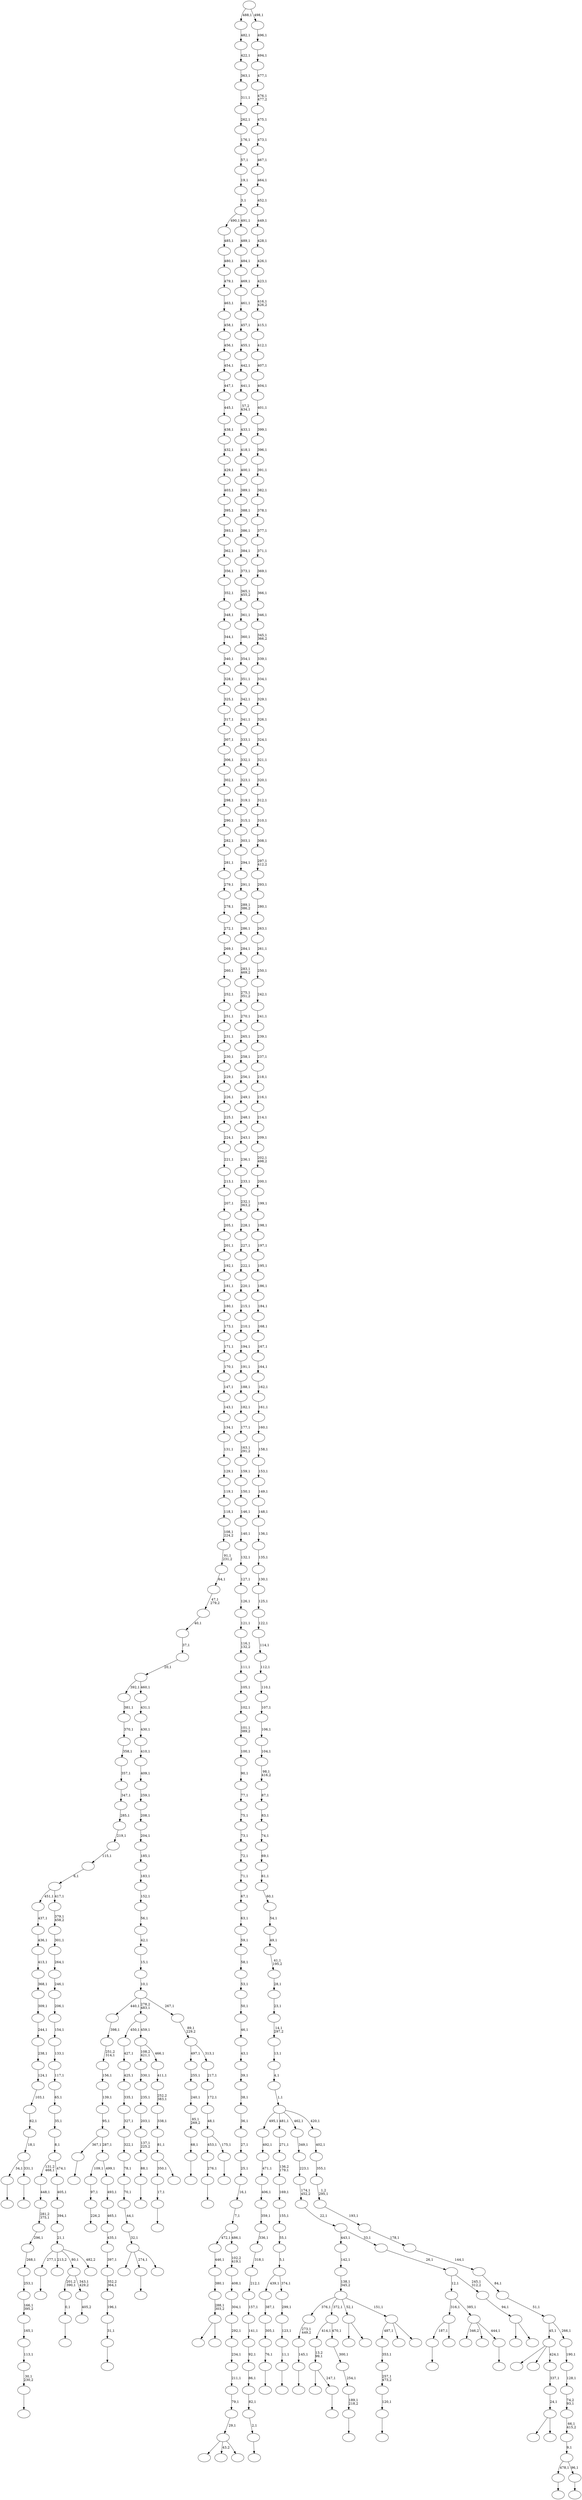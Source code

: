 digraph T {
	550 [label=""]
	549 [label=""]
	548 [label=""]
	547 [label=""]
	546 [label=""]
	545 [label=""]
	544 [label=""]
	543 [label=""]
	542 [label=""]
	541 [label=""]
	540 [label=""]
	539 [label=""]
	538 [label=""]
	537 [label=""]
	536 [label=""]
	535 [label=""]
	534 [label=""]
	533 [label=""]
	532 [label=""]
	531 [label=""]
	530 [label=""]
	529 [label=""]
	528 [label=""]
	527 [label=""]
	526 [label=""]
	525 [label=""]
	524 [label=""]
	523 [label=""]
	522 [label=""]
	521 [label=""]
	520 [label=""]
	519 [label=""]
	518 [label=""]
	517 [label=""]
	516 [label=""]
	515 [label=""]
	514 [label=""]
	513 [label=""]
	512 [label=""]
	511 [label=""]
	510 [label=""]
	509 [label=""]
	508 [label=""]
	507 [label=""]
	506 [label=""]
	505 [label=""]
	504 [label=""]
	503 [label=""]
	502 [label=""]
	501 [label=""]
	500 [label=""]
	499 [label=""]
	498 [label=""]
	497 [label=""]
	496 [label=""]
	495 [label=""]
	494 [label=""]
	493 [label=""]
	492 [label=""]
	491 [label=""]
	490 [label=""]
	489 [label=""]
	488 [label=""]
	487 [label=""]
	486 [label=""]
	485 [label=""]
	484 [label=""]
	483 [label=""]
	482 [label=""]
	481 [label=""]
	480 [label=""]
	479 [label=""]
	478 [label=""]
	477 [label=""]
	476 [label=""]
	475 [label=""]
	474 [label=""]
	473 [label=""]
	472 [label=""]
	471 [label=""]
	470 [label=""]
	469 [label=""]
	468 [label=""]
	467 [label=""]
	466 [label=""]
	465 [label=""]
	464 [label=""]
	463 [label=""]
	462 [label=""]
	461 [label=""]
	460 [label=""]
	459 [label=""]
	458 [label=""]
	457 [label=""]
	456 [label=""]
	455 [label=""]
	454 [label=""]
	453 [label=""]
	452 [label=""]
	451 [label=""]
	450 [label=""]
	449 [label=""]
	448 [label=""]
	447 [label=""]
	446 [label=""]
	445 [label=""]
	444 [label=""]
	443 [label=""]
	442 [label=""]
	441 [label=""]
	440 [label=""]
	439 [label=""]
	438 [label=""]
	437 [label=""]
	436 [label=""]
	435 [label=""]
	434 [label=""]
	433 [label=""]
	432 [label=""]
	431 [label=""]
	430 [label=""]
	429 [label=""]
	428 [label=""]
	427 [label=""]
	426 [label=""]
	425 [label=""]
	424 [label=""]
	423 [label=""]
	422 [label=""]
	421 [label=""]
	420 [label=""]
	419 [label=""]
	418 [label=""]
	417 [label=""]
	416 [label=""]
	415 [label=""]
	414 [label=""]
	413 [label=""]
	412 [label=""]
	411 [label=""]
	410 [label=""]
	409 [label=""]
	408 [label=""]
	407 [label=""]
	406 [label=""]
	405 [label=""]
	404 [label=""]
	403 [label=""]
	402 [label=""]
	401 [label=""]
	400 [label=""]
	399 [label=""]
	398 [label=""]
	397 [label=""]
	396 [label=""]
	395 [label=""]
	394 [label=""]
	393 [label=""]
	392 [label=""]
	391 [label=""]
	390 [label=""]
	389 [label=""]
	388 [label=""]
	387 [label=""]
	386 [label=""]
	385 [label=""]
	384 [label=""]
	383 [label=""]
	382 [label=""]
	381 [label=""]
	380 [label=""]
	379 [label=""]
	378 [label=""]
	377 [label=""]
	376 [label=""]
	375 [label=""]
	374 [label=""]
	373 [label=""]
	372 [label=""]
	371 [label=""]
	370 [label=""]
	369 [label=""]
	368 [label=""]
	367 [label=""]
	366 [label=""]
	365 [label=""]
	364 [label=""]
	363 [label=""]
	362 [label=""]
	361 [label=""]
	360 [label=""]
	359 [label=""]
	358 [label=""]
	357 [label=""]
	356 [label=""]
	355 [label=""]
	354 [label=""]
	353 [label=""]
	352 [label=""]
	351 [label=""]
	350 [label=""]
	349 [label=""]
	348 [label=""]
	347 [label=""]
	346 [label=""]
	345 [label=""]
	344 [label=""]
	343 [label=""]
	342 [label=""]
	341 [label=""]
	340 [label=""]
	339 [label=""]
	338 [label=""]
	337 [label=""]
	336 [label=""]
	335 [label=""]
	334 [label=""]
	333 [label=""]
	332 [label=""]
	331 [label=""]
	330 [label=""]
	329 [label=""]
	328 [label=""]
	327 [label=""]
	326 [label=""]
	325 [label=""]
	324 [label=""]
	323 [label=""]
	322 [label=""]
	321 [label=""]
	320 [label=""]
	319 [label=""]
	318 [label=""]
	317 [label=""]
	316 [label=""]
	315 [label=""]
	314 [label=""]
	313 [label=""]
	312 [label=""]
	311 [label=""]
	310 [label=""]
	309 [label=""]
	308 [label=""]
	307 [label=""]
	306 [label=""]
	305 [label=""]
	304 [label=""]
	303 [label=""]
	302 [label=""]
	301 [label=""]
	300 [label=""]
	299 [label=""]
	298 [label=""]
	297 [label=""]
	296 [label=""]
	295 [label=""]
	294 [label=""]
	293 [label=""]
	292 [label=""]
	291 [label=""]
	290 [label=""]
	289 [label=""]
	288 [label=""]
	287 [label=""]
	286 [label=""]
	285 [label=""]
	284 [label=""]
	283 [label=""]
	282 [label=""]
	281 [label=""]
	280 [label=""]
	279 [label=""]
	278 [label=""]
	277 [label=""]
	276 [label=""]
	275 [label=""]
	274 [label=""]
	273 [label=""]
	272 [label=""]
	271 [label=""]
	270 [label=""]
	269 [label=""]
	268 [label=""]
	267 [label=""]
	266 [label=""]
	265 [label=""]
	264 [label=""]
	263 [label=""]
	262 [label=""]
	261 [label=""]
	260 [label=""]
	259 [label=""]
	258 [label=""]
	257 [label=""]
	256 [label=""]
	255 [label=""]
	254 [label=""]
	253 [label=""]
	252 [label=""]
	251 [label=""]
	250 [label=""]
	249 [label=""]
	248 [label=""]
	247 [label=""]
	246 [label=""]
	245 [label=""]
	244 [label=""]
	243 [label=""]
	242 [label=""]
	241 [label=""]
	240 [label=""]
	239 [label=""]
	238 [label=""]
	237 [label=""]
	236 [label=""]
	235 [label=""]
	234 [label=""]
	233 [label=""]
	232 [label=""]
	231 [label=""]
	230 [label=""]
	229 [label=""]
	228 [label=""]
	227 [label=""]
	226 [label=""]
	225 [label=""]
	224 [label=""]
	223 [label=""]
	222 [label=""]
	221 [label=""]
	220 [label=""]
	219 [label=""]
	218 [label=""]
	217 [label=""]
	216 [label=""]
	215 [label=""]
	214 [label=""]
	213 [label=""]
	212 [label=""]
	211 [label=""]
	210 [label=""]
	209 [label=""]
	208 [label=""]
	207 [label=""]
	206 [label=""]
	205 [label=""]
	204 [label=""]
	203 [label=""]
	202 [label=""]
	201 [label=""]
	200 [label=""]
	199 [label=""]
	198 [label=""]
	197 [label=""]
	196 [label=""]
	195 [label=""]
	194 [label=""]
	193 [label=""]
	192 [label=""]
	191 [label=""]
	190 [label=""]
	189 [label=""]
	188 [label=""]
	187 [label=""]
	186 [label=""]
	185 [label=""]
	184 [label=""]
	183 [label=""]
	182 [label=""]
	181 [label=""]
	180 [label=""]
	179 [label=""]
	178 [label=""]
	177 [label=""]
	176 [label=""]
	175 [label=""]
	174 [label=""]
	173 [label=""]
	172 [label=""]
	171 [label=""]
	170 [label=""]
	169 [label=""]
	168 [label=""]
	167 [label=""]
	166 [label=""]
	165 [label=""]
	164 [label=""]
	163 [label=""]
	162 [label=""]
	161 [label=""]
	160 [label=""]
	159 [label=""]
	158 [label=""]
	157 [label=""]
	156 [label=""]
	155 [label=""]
	154 [label=""]
	153 [label=""]
	152 [label=""]
	151 [label=""]
	150 [label=""]
	149 [label=""]
	148 [label=""]
	147 [label=""]
	146 [label=""]
	145 [label=""]
	144 [label=""]
	143 [label=""]
	142 [label=""]
	141 [label=""]
	140 [label=""]
	139 [label=""]
	138 [label=""]
	137 [label=""]
	136 [label=""]
	135 [label=""]
	134 [label=""]
	133 [label=""]
	132 [label=""]
	131 [label=""]
	130 [label=""]
	129 [label=""]
	128 [label=""]
	127 [label=""]
	126 [label=""]
	125 [label=""]
	124 [label=""]
	123 [label=""]
	122 [label=""]
	121 [label=""]
	120 [label=""]
	119 [label=""]
	118 [label=""]
	117 [label=""]
	116 [label=""]
	115 [label=""]
	114 [label=""]
	113 [label=""]
	112 [label=""]
	111 [label=""]
	110 [label=""]
	109 [label=""]
	108 [label=""]
	107 [label=""]
	106 [label=""]
	105 [label=""]
	104 [label=""]
	103 [label=""]
	102 [label=""]
	101 [label=""]
	100 [label=""]
	99 [label=""]
	98 [label=""]
	97 [label=""]
	96 [label=""]
	95 [label=""]
	94 [label=""]
	93 [label=""]
	92 [label=""]
	91 [label=""]
	90 [label=""]
	89 [label=""]
	88 [label=""]
	87 [label=""]
	86 [label=""]
	85 [label=""]
	84 [label=""]
	83 [label=""]
	82 [label=""]
	81 [label=""]
	80 [label=""]
	79 [label=""]
	78 [label=""]
	77 [label=""]
	76 [label=""]
	75 [label=""]
	74 [label=""]
	73 [label=""]
	72 [label=""]
	71 [label=""]
	70 [label=""]
	69 [label=""]
	68 [label=""]
	67 [label=""]
	66 [label=""]
	65 [label=""]
	64 [label=""]
	63 [label=""]
	62 [label=""]
	61 [label=""]
	60 [label=""]
	59 [label=""]
	58 [label=""]
	57 [label=""]
	56 [label=""]
	55 [label=""]
	54 [label=""]
	53 [label=""]
	52 [label=""]
	51 [label=""]
	50 [label=""]
	49 [label=""]
	48 [label=""]
	47 [label=""]
	46 [label=""]
	45 [label=""]
	44 [label=""]
	43 [label=""]
	42 [label=""]
	41 [label=""]
	40 [label=""]
	39 [label=""]
	38 [label=""]
	37 [label=""]
	36 [label=""]
	35 [label=""]
	34 [label=""]
	33 [label=""]
	32 [label=""]
	31 [label=""]
	30 [label=""]
	29 [label=""]
	28 [label=""]
	27 [label=""]
	26 [label=""]
	25 [label=""]
	24 [label=""]
	23 [label=""]
	22 [label=""]
	21 [label=""]
	20 [label=""]
	19 [label=""]
	18 [label=""]
	17 [label=""]
	16 [label=""]
	15 [label=""]
	14 [label=""]
	13 [label=""]
	12 [label=""]
	11 [label=""]
	10 [label=""]
	9 [label=""]
	8 [label=""]
	7 [label=""]
	6 [label=""]
	5 [label=""]
	4 [label=""]
	3 [label=""]
	2 [label=""]
	1 [label=""]
	0 [label=""]
	549 -> 550 [label=""]
	548 -> 549 [label="88,1"]
	547 -> 548 [label="137,1\n225,2"]
	546 -> 547 [label="203,1"]
	545 -> 546 [label="235,1"]
	544 -> 545 [label="330,1"]
	542 -> 543 [label=""]
	538 -> 542 [label="187,1"]
	538 -> 539 [label=""]
	536 -> 537 [label=""]
	535 -> 536 [label="120,1"]
	534 -> 535 [label="257,1\n473,2"]
	533 -> 534 [label="353,1"]
	530 -> 531 [label=""]
	529 -> 530 [label="30,1\n230,2"]
	528 -> 529 [label="113,1"]
	527 -> 528 [label="165,1"]
	526 -> 527 [label="166,1\n395,2"]
	525 -> 526 [label="253,1"]
	524 -> 525 [label="268,1"]
	523 -> 524 [label="296,1"]
	522 -> 523 [label="281,2\n375,1"]
	521 -> 522 [label="448,1"]
	519 -> 520 [label=""]
	518 -> 519 [label="2,1"]
	517 -> 518 [label="82,1"]
	516 -> 517 [label="86,1"]
	515 -> 516 [label="92,1"]
	514 -> 515 [label="141,1"]
	513 -> 514 [label="157,1"]
	512 -> 513 [label="212,1"]
	511 -> 512 [label="318,1"]
	510 -> 511 [label="336,1"]
	509 -> 510 [label="359,1"]
	508 -> 509 [label="406,1"]
	507 -> 508 [label="471,1"]
	506 -> 507 [label="492,1"]
	504 -> 505 [label="226,2"]
	503 -> 504 [label="97,1"]
	500 -> 501 [label=""]
	498 -> 499 [label=""]
	496 -> 497 [label=""]
	495 -> 496 [label="76,1"]
	494 -> 495 [label="305,1"]
	493 -> 494 [label="387,1"]
	490 -> 491 [label=""]
	488 -> 489 [label=""]
	487 -> 488 [label="145,1"]
	486 -> 487 [label="273,1\n449,2"]
	482 -> 502 [label=""]
	482 -> 498 [label="274,1"]
	482 -> 483 [label=""]
	481 -> 482 [label="32,1"]
	480 -> 481 [label="44,1"]
	479 -> 480 [label="70,1"]
	478 -> 479 [label="78,1"]
	477 -> 478 [label="322,1"]
	476 -> 477 [label="327,1"]
	475 -> 476 [label="335,1"]
	474 -> 475 [label="425,1"]
	473 -> 474 [label="427,1"]
	470 -> 471 [label=""]
	469 -> 470 [label="68,1"]
	468 -> 469 [label="85,1\n269,2"]
	467 -> 468 [label="240,1"]
	466 -> 467 [label="255,1"]
	464 -> 465 [label=""]
	462 -> 463 [label=""]
	460 -> 485 [label=""]
	460 -> 461 [label=""]
	459 -> 460 [label="24,1"]
	458 -> 459 [label="337,1"]
	457 -> 532 [label=""]
	457 -> 492 [label=""]
	457 -> 458 [label="424,1"]
	455 -> 456 [label=""]
	454 -> 541 [label=""]
	454 -> 455 [label="247,1"]
	453 -> 454 [label="13,2\n99,1"]
	451 -> 452 [label=""]
	450 -> 451 [label="17,1"]
	448 -> 449 [label=""]
	447 -> 448 [label="31,1"]
	446 -> 447 [label="196,1"]
	445 -> 446 [label="352,2\n364,1"]
	444 -> 445 [label="397,1"]
	443 -> 444 [label="435,1"]
	442 -> 443 [label="465,1"]
	441 -> 442 [label="493,1"]
	440 -> 503 [label="109,1"]
	440 -> 441 [label="499,1"]
	439 -> 490 [label="367,1"]
	439 -> 440 [label="287,1"]
	438 -> 439 [label="95,1"]
	437 -> 438 [label="139,1"]
	436 -> 437 [label="156,1"]
	435 -> 436 [label="251,2\n314,1"]
	434 -> 435 [label="398,1"]
	430 -> 431 [label=""]
	429 -> 430 [label="11,1"]
	428 -> 429 [label="123,1"]
	427 -> 428 [label="299,1"]
	426 -> 493 [label="439,1"]
	426 -> 427 [label="374,1"]
	425 -> 426 [label="5,1"]
	424 -> 425 [label="55,1"]
	423 -> 424 [label="155,1"]
	422 -> 423 [label="169,1"]
	421 -> 422 [label="136,2\n179,1"]
	420 -> 421 [label="271,1"]
	417 -> 450 [label="350,1"]
	417 -> 418 [label=""]
	416 -> 417 [label="81,1"]
	415 -> 416 [label="338,1"]
	414 -> 415 [label="252,2\n383,1"]
	413 -> 414 [label="411,1"]
	412 -> 544 [label="108,2\n421,1"]
	412 -> 413 [label="466,1"]
	411 -> 473 [label="450,1"]
	411 -> 412 [label="459,1"]
	408 -> 409 [label=""]
	407 -> 408 [label="276,1"]
	404 -> 405 [label=""]
	403 -> 404 [label="189,1\n218,2"]
	402 -> 403 [label="254,1"]
	401 -> 402 [label="300,1"]
	400 -> 453 [label="414,1"]
	400 -> 401 [label="470,1"]
	397 -> 398 [label=""]
	396 -> 397 [label="0,1"]
	394 -> 433 [label=""]
	394 -> 395 [label=""]
	392 -> 393 [label=""]
	391 -> 462 [label="34,1"]
	391 -> 392 [label="331,1"]
	390 -> 391 [label="18,1"]
	389 -> 390 [label="62,1"]
	388 -> 389 [label="103,1"]
	387 -> 388 [label="124,1"]
	386 -> 387 [label="238,1"]
	385 -> 386 [label="244,1"]
	384 -> 385 [label="309,1"]
	383 -> 384 [label="368,1"]
	382 -> 383 [label="413,1"]
	381 -> 382 [label="436,1"]
	380 -> 381 [label="437,1"]
	378 -> 379 [label=""]
	377 -> 484 [label="346,2"]
	377 -> 419 [label=""]
	377 -> 378 [label="444,1"]
	376 -> 538 [label="316,1"]
	376 -> 377 [label="385,1"]
	374 -> 375 [label="405,2"]
	373 -> 396 [label="201,2\n390,1"]
	373 -> 374 [label="343,1\n429,2"]
	371 -> 540 [label=""]
	371 -> 372 [label=""]
	370 -> 371 [label="288,1\n303,2"]
	369 -> 370 [label="380,1"]
	368 -> 369 [label="446,1"]
	366 -> 500 [label="277,1"]
	366 -> 410 [label="213,2"]
	366 -> 373 [label="80,1"]
	366 -> 367 [label="482,2"]
	365 -> 366 [label="21,1"]
	364 -> 365 [label="394,1"]
	363 -> 364 [label="405,1"]
	362 -> 521 [label="131,2\n468,1"]
	362 -> 363 [label="474,1"]
	361 -> 362 [label="8,1"]
	360 -> 361 [label="35,1"]
	359 -> 360 [label="65,1"]
	358 -> 359 [label="117,1"]
	357 -> 358 [label="133,1"]
	356 -> 357 [label="154,1"]
	355 -> 356 [label="206,1"]
	354 -> 355 [label="246,1"]
	353 -> 354 [label="264,1"]
	352 -> 353 [label="301,1"]
	351 -> 352 [label="379,1\n458,2"]
	350 -> 380 [label="451,1"]
	350 -> 351 [label="417,1"]
	349 -> 350 [label="6,1"]
	348 -> 349 [label="115,1"]
	347 -> 348 [label="219,1"]
	346 -> 347 [label="285,1"]
	345 -> 346 [label="347,1"]
	344 -> 345 [label="357,1"]
	343 -> 344 [label="358,1"]
	342 -> 343 [label="370,1"]
	341 -> 342 [label="381,1"]
	339 -> 533 [label="487,1"]
	339 -> 399 [label=""]
	339 -> 340 [label=""]
	338 -> 486 [label="376,1"]
	338 -> 400 [label="372,1"]
	338 -> 394 [label="52,1"]
	338 -> 339 [label="151,1"]
	337 -> 338 [label="138,1\n345,2"]
	336 -> 337 [label="142,1"]
	334 -> 406 [label=""]
	334 -> 335 [label=""]
	333 -> 334 [label="94,1"]
	332 -> 376 [label="12,1"]
	332 -> 333 [label="245,1\n312,2"]
	331 -> 332 [label="26,1"]
	330 -> 336 [label="443,1"]
	330 -> 331 [label="33,1"]
	329 -> 330 [label="22,1"]
	328 -> 329 [label="174,1\n452,2"]
	327 -> 328 [label="223,1"]
	326 -> 327 [label="349,1"]
	324 -> 325 [label=""]
	323 -> 407 [label="453,1"]
	323 -> 324 [label="175,1"]
	322 -> 323 [label="48,1"]
	321 -> 322 [label="172,1"]
	320 -> 321 [label="217,1"]
	319 -> 466 [label="497,1"]
	319 -> 320 [label="313,1"]
	318 -> 319 [label="89,1\n229,2"]
	317 -> 434 [label="440,1"]
	317 -> 411 [label="278,2\n483,1"]
	317 -> 318 [label="267,1"]
	316 -> 317 [label="10,1"]
	315 -> 316 [label="15,1"]
	314 -> 315 [label="42,1"]
	313 -> 314 [label="56,1"]
	312 -> 313 [label="152,1"]
	311 -> 312 [label="183,1"]
	310 -> 311 [label="185,1"]
	309 -> 310 [label="204,1"]
	308 -> 309 [label="208,1"]
	307 -> 308 [label="259,1"]
	306 -> 307 [label="409,1"]
	305 -> 306 [label="410,1"]
	304 -> 305 [label="430,1"]
	303 -> 304 [label="431,1"]
	302 -> 341 [label="392,1"]
	302 -> 303 [label="460,1"]
	301 -> 302 [label="20,1"]
	300 -> 301 [label="37,1"]
	299 -> 300 [label="40,1"]
	298 -> 299 [label="47,1\n279,2"]
	297 -> 298 [label="64,1"]
	296 -> 297 [label="91,1\n231,2"]
	295 -> 296 [label="108,1\n224,2"]
	294 -> 295 [label="118,1"]
	293 -> 294 [label="119,1"]
	292 -> 293 [label="129,1"]
	291 -> 292 [label="131,1"]
	290 -> 291 [label="134,1"]
	289 -> 290 [label="143,1"]
	288 -> 289 [label="147,1"]
	287 -> 288 [label="170,1"]
	286 -> 287 [label="171,1"]
	285 -> 286 [label="173,1"]
	284 -> 285 [label="180,1"]
	283 -> 284 [label="181,1"]
	282 -> 283 [label="192,1"]
	281 -> 282 [label="201,1"]
	280 -> 281 [label="205,1"]
	279 -> 280 [label="207,1"]
	278 -> 279 [label="213,1"]
	277 -> 278 [label="221,1"]
	276 -> 277 [label="224,1"]
	275 -> 276 [label="225,1"]
	274 -> 275 [label="226,1"]
	273 -> 274 [label="229,1"]
	272 -> 273 [label="230,1"]
	271 -> 272 [label="231,1"]
	270 -> 271 [label="251,1"]
	269 -> 270 [label="252,1"]
	268 -> 269 [label="260,1"]
	267 -> 268 [label="269,1"]
	266 -> 267 [label="272,1"]
	265 -> 266 [label="278,1"]
	264 -> 265 [label="279,1"]
	263 -> 264 [label="281,1"]
	262 -> 263 [label="282,1"]
	261 -> 262 [label="290,1"]
	260 -> 261 [label="298,1"]
	259 -> 260 [label="302,1"]
	258 -> 259 [label="306,1"]
	257 -> 258 [label="307,1"]
	256 -> 257 [label="317,1"]
	255 -> 256 [label="325,1"]
	254 -> 255 [label="328,1"]
	253 -> 254 [label="340,1"]
	252 -> 253 [label="344,1"]
	251 -> 252 [label="348,1"]
	250 -> 251 [label="352,1"]
	249 -> 250 [label="356,1"]
	248 -> 249 [label="362,1"]
	247 -> 248 [label="393,1"]
	246 -> 247 [label="395,1"]
	245 -> 246 [label="403,1"]
	244 -> 245 [label="429,1"]
	243 -> 244 [label="432,1"]
	242 -> 243 [label="438,1"]
	241 -> 242 [label="445,1"]
	240 -> 241 [label="447,1"]
	239 -> 240 [label="454,1"]
	238 -> 239 [label="456,1"]
	237 -> 238 [label="458,1"]
	236 -> 237 [label="463,1"]
	235 -> 236 [label="479,1"]
	234 -> 235 [label="480,1"]
	233 -> 234 [label="485,1"]
	231 -> 472 [label=""]
	231 -> 432 [label="43,2"]
	231 -> 232 [label=""]
	230 -> 231 [label="29,1"]
	229 -> 230 [label="79,1"]
	228 -> 229 [label="211,1"]
	227 -> 228 [label="234,1"]
	226 -> 227 [label="292,1"]
	225 -> 226 [label="304,1"]
	224 -> 225 [label="408,1"]
	223 -> 224 [label="102,2\n419,1"]
	222 -> 368 [label="472,1"]
	222 -> 223 [label="486,1"]
	221 -> 222 [label="7,1"]
	220 -> 221 [label="16,1"]
	219 -> 220 [label="25,1"]
	218 -> 219 [label="27,1"]
	217 -> 218 [label="36,1"]
	216 -> 217 [label="38,1"]
	215 -> 216 [label="39,1"]
	214 -> 215 [label="43,1"]
	213 -> 214 [label="46,1"]
	212 -> 213 [label="50,1"]
	211 -> 212 [label="53,1"]
	210 -> 211 [label="58,1"]
	209 -> 210 [label="59,1"]
	208 -> 209 [label="63,1"]
	207 -> 208 [label="67,1"]
	206 -> 207 [label="71,1"]
	205 -> 206 [label="72,1"]
	204 -> 205 [label="73,1"]
	203 -> 204 [label="75,1"]
	202 -> 203 [label="77,1"]
	201 -> 202 [label="90,1"]
	200 -> 201 [label="100,1"]
	199 -> 200 [label="101,1\n389,2"]
	198 -> 199 [label="102,1"]
	197 -> 198 [label="105,1"]
	196 -> 197 [label="111,1"]
	195 -> 196 [label="116,1\n132,2"]
	194 -> 195 [label="121,1"]
	193 -> 194 [label="126,1"]
	192 -> 193 [label="127,1"]
	191 -> 192 [label="132,1"]
	190 -> 191 [label="140,1"]
	189 -> 190 [label="146,1"]
	188 -> 189 [label="150,1"]
	187 -> 188 [label="159,1"]
	186 -> 187 [label="163,1\n291,2"]
	185 -> 186 [label="177,1"]
	184 -> 185 [label="182,1"]
	183 -> 184 [label="188,1"]
	182 -> 183 [label="191,1"]
	181 -> 182 [label="194,1"]
	180 -> 181 [label="210,1"]
	179 -> 180 [label="215,1"]
	178 -> 179 [label="220,1"]
	177 -> 178 [label="222,1"]
	176 -> 177 [label="227,1"]
	175 -> 176 [label="228,1"]
	174 -> 175 [label="232,1\n363,2"]
	173 -> 174 [label="233,1"]
	172 -> 173 [label="236,1"]
	171 -> 172 [label="243,1"]
	170 -> 171 [label="248,1"]
	169 -> 170 [label="249,1"]
	168 -> 169 [label="256,1"]
	167 -> 168 [label="258,1"]
	166 -> 167 [label="265,1"]
	165 -> 166 [label="270,1"]
	164 -> 165 [label="275,1\n351,2"]
	163 -> 164 [label="283,1\n469,2"]
	162 -> 163 [label="284,1"]
	161 -> 162 [label="286,1"]
	160 -> 161 [label="289,1\n386,2"]
	159 -> 160 [label="291,1"]
	158 -> 159 [label="294,1"]
	157 -> 158 [label="303,1"]
	156 -> 157 [label="315,1"]
	155 -> 156 [label="319,1"]
	154 -> 155 [label="323,1"]
	153 -> 154 [label="332,1"]
	152 -> 153 [label="333,1"]
	151 -> 152 [label="341,1"]
	150 -> 151 [label="342,1"]
	149 -> 150 [label="351,1"]
	148 -> 149 [label="354,1"]
	147 -> 148 [label="360,1"]
	146 -> 147 [label="361,1"]
	145 -> 146 [label="365,1\n455,2"]
	144 -> 145 [label="373,1"]
	143 -> 144 [label="384,1"]
	142 -> 143 [label="386,1"]
	141 -> 142 [label="388,1"]
	140 -> 141 [label="389,1"]
	139 -> 140 [label="400,1"]
	138 -> 139 [label="418,1"]
	137 -> 138 [label="433,1"]
	136 -> 137 [label="57,2\n434,1"]
	135 -> 136 [label="441,1"]
	134 -> 135 [label="442,1"]
	133 -> 134 [label="455,1"]
	132 -> 133 [label="457,1"]
	131 -> 132 [label="461,1"]
	130 -> 131 [label="469,1"]
	129 -> 130 [label="484,1"]
	128 -> 129 [label="489,1"]
	127 -> 233 [label="490,1"]
	127 -> 128 [label="491,1"]
	126 -> 127 [label="3,1"]
	125 -> 126 [label="19,1"]
	124 -> 125 [label="57,1"]
	123 -> 124 [label="176,1"]
	122 -> 123 [label="262,1"]
	121 -> 122 [label="311,1"]
	120 -> 121 [label="363,1"]
	119 -> 120 [label="422,1"]
	118 -> 119 [label="482,1"]
	116 -> 117 [label=""]
	115 -> 464 [label="478,1"]
	115 -> 116 [label="96,1"]
	114 -> 115 [label="9,1"]
	113 -> 114 [label="66,1\n415,2"]
	112 -> 113 [label="74,2\n93,1"]
	111 -> 112 [label="128,1"]
	110 -> 111 [label="190,1"]
	109 -> 457 [label="45,1"]
	109 -> 110 [label="266,1"]
	108 -> 109 [label="51,1"]
	107 -> 108 [label="84,1"]
	106 -> 107 [label="144,1"]
	105 -> 106 [label="178,1"]
	104 -> 105 [label="193,1"]
	103 -> 104 [label="1,2\n295,1"]
	102 -> 103 [label="355,1"]
	101 -> 102 [label="402,1"]
	100 -> 506 [label="495,1"]
	100 -> 420 [label="481,1"]
	100 -> 326 [label="462,1"]
	100 -> 101 [label="420,1"]
	99 -> 100 [label="1,1"]
	98 -> 99 [label="4,1"]
	97 -> 98 [label="13,1"]
	96 -> 97 [label="14,1\n297,2"]
	95 -> 96 [label="23,1"]
	94 -> 95 [label="28,1"]
	93 -> 94 [label="41,1\n195,2"]
	92 -> 93 [label="49,1"]
	91 -> 92 [label="54,1"]
	90 -> 91 [label="60,1"]
	89 -> 90 [label="61,1"]
	88 -> 89 [label="69,1"]
	87 -> 88 [label="74,1"]
	86 -> 87 [label="83,1"]
	85 -> 86 [label="87,1"]
	84 -> 85 [label="98,1\n416,2"]
	83 -> 84 [label="104,1"]
	82 -> 83 [label="106,1"]
	81 -> 82 [label="107,1"]
	80 -> 81 [label="110,1"]
	79 -> 80 [label="112,1"]
	78 -> 79 [label="114,1"]
	77 -> 78 [label="122,1"]
	76 -> 77 [label="125,1"]
	75 -> 76 [label="130,1"]
	74 -> 75 [label="135,1"]
	73 -> 74 [label="136,1"]
	72 -> 73 [label="148,1"]
	71 -> 72 [label="149,1"]
	70 -> 71 [label="153,1"]
	69 -> 70 [label="158,1"]
	68 -> 69 [label="160,1"]
	67 -> 68 [label="161,1"]
	66 -> 67 [label="162,1"]
	65 -> 66 [label="164,1"]
	64 -> 65 [label="167,1"]
	63 -> 64 [label="168,1"]
	62 -> 63 [label="184,1"]
	61 -> 62 [label="186,1"]
	60 -> 61 [label="195,1"]
	59 -> 60 [label="197,1"]
	58 -> 59 [label="198,1"]
	57 -> 58 [label="199,1"]
	56 -> 57 [label="200,1"]
	55 -> 56 [label="202,1\n498,2"]
	54 -> 55 [label="209,1"]
	53 -> 54 [label="214,1"]
	52 -> 53 [label="216,1"]
	51 -> 52 [label="218,1"]
	50 -> 51 [label="237,1"]
	49 -> 50 [label="239,1"]
	48 -> 49 [label="241,1"]
	47 -> 48 [label="242,1"]
	46 -> 47 [label="250,1"]
	45 -> 46 [label="261,1"]
	44 -> 45 [label="263,1"]
	43 -> 44 [label="280,1"]
	42 -> 43 [label="293,1"]
	41 -> 42 [label="297,1\n412,2"]
	40 -> 41 [label="308,1"]
	39 -> 40 [label="310,1"]
	38 -> 39 [label="312,1"]
	37 -> 38 [label="320,1"]
	36 -> 37 [label="321,1"]
	35 -> 36 [label="324,1"]
	34 -> 35 [label="326,1"]
	33 -> 34 [label="329,1"]
	32 -> 33 [label="334,1"]
	31 -> 32 [label="339,1"]
	30 -> 31 [label="345,1\n366,2"]
	29 -> 30 [label="346,1"]
	28 -> 29 [label="366,1"]
	27 -> 28 [label="369,1"]
	26 -> 27 [label="371,1"]
	25 -> 26 [label="377,1"]
	24 -> 25 [label="378,1"]
	23 -> 24 [label="382,1"]
	22 -> 23 [label="391,1"]
	21 -> 22 [label="396,1"]
	20 -> 21 [label="399,1"]
	19 -> 20 [label="401,1"]
	18 -> 19 [label="404,1"]
	17 -> 18 [label="407,1"]
	16 -> 17 [label="412,1"]
	15 -> 16 [label="415,1"]
	14 -> 15 [label="416,1\n426,2"]
	13 -> 14 [label="423,1"]
	12 -> 13 [label="426,1"]
	11 -> 12 [label="428,1"]
	10 -> 11 [label="449,1"]
	9 -> 10 [label="452,1"]
	8 -> 9 [label="464,1"]
	7 -> 8 [label="467,1"]
	6 -> 7 [label="473,1"]
	5 -> 6 [label="475,1"]
	4 -> 5 [label="476,1\n477,2"]
	3 -> 4 [label="477,1"]
	2 -> 3 [label="494,1"]
	1 -> 2 [label="496,1"]
	0 -> 118 [label="488,1"]
	0 -> 1 [label="498,1"]
}
